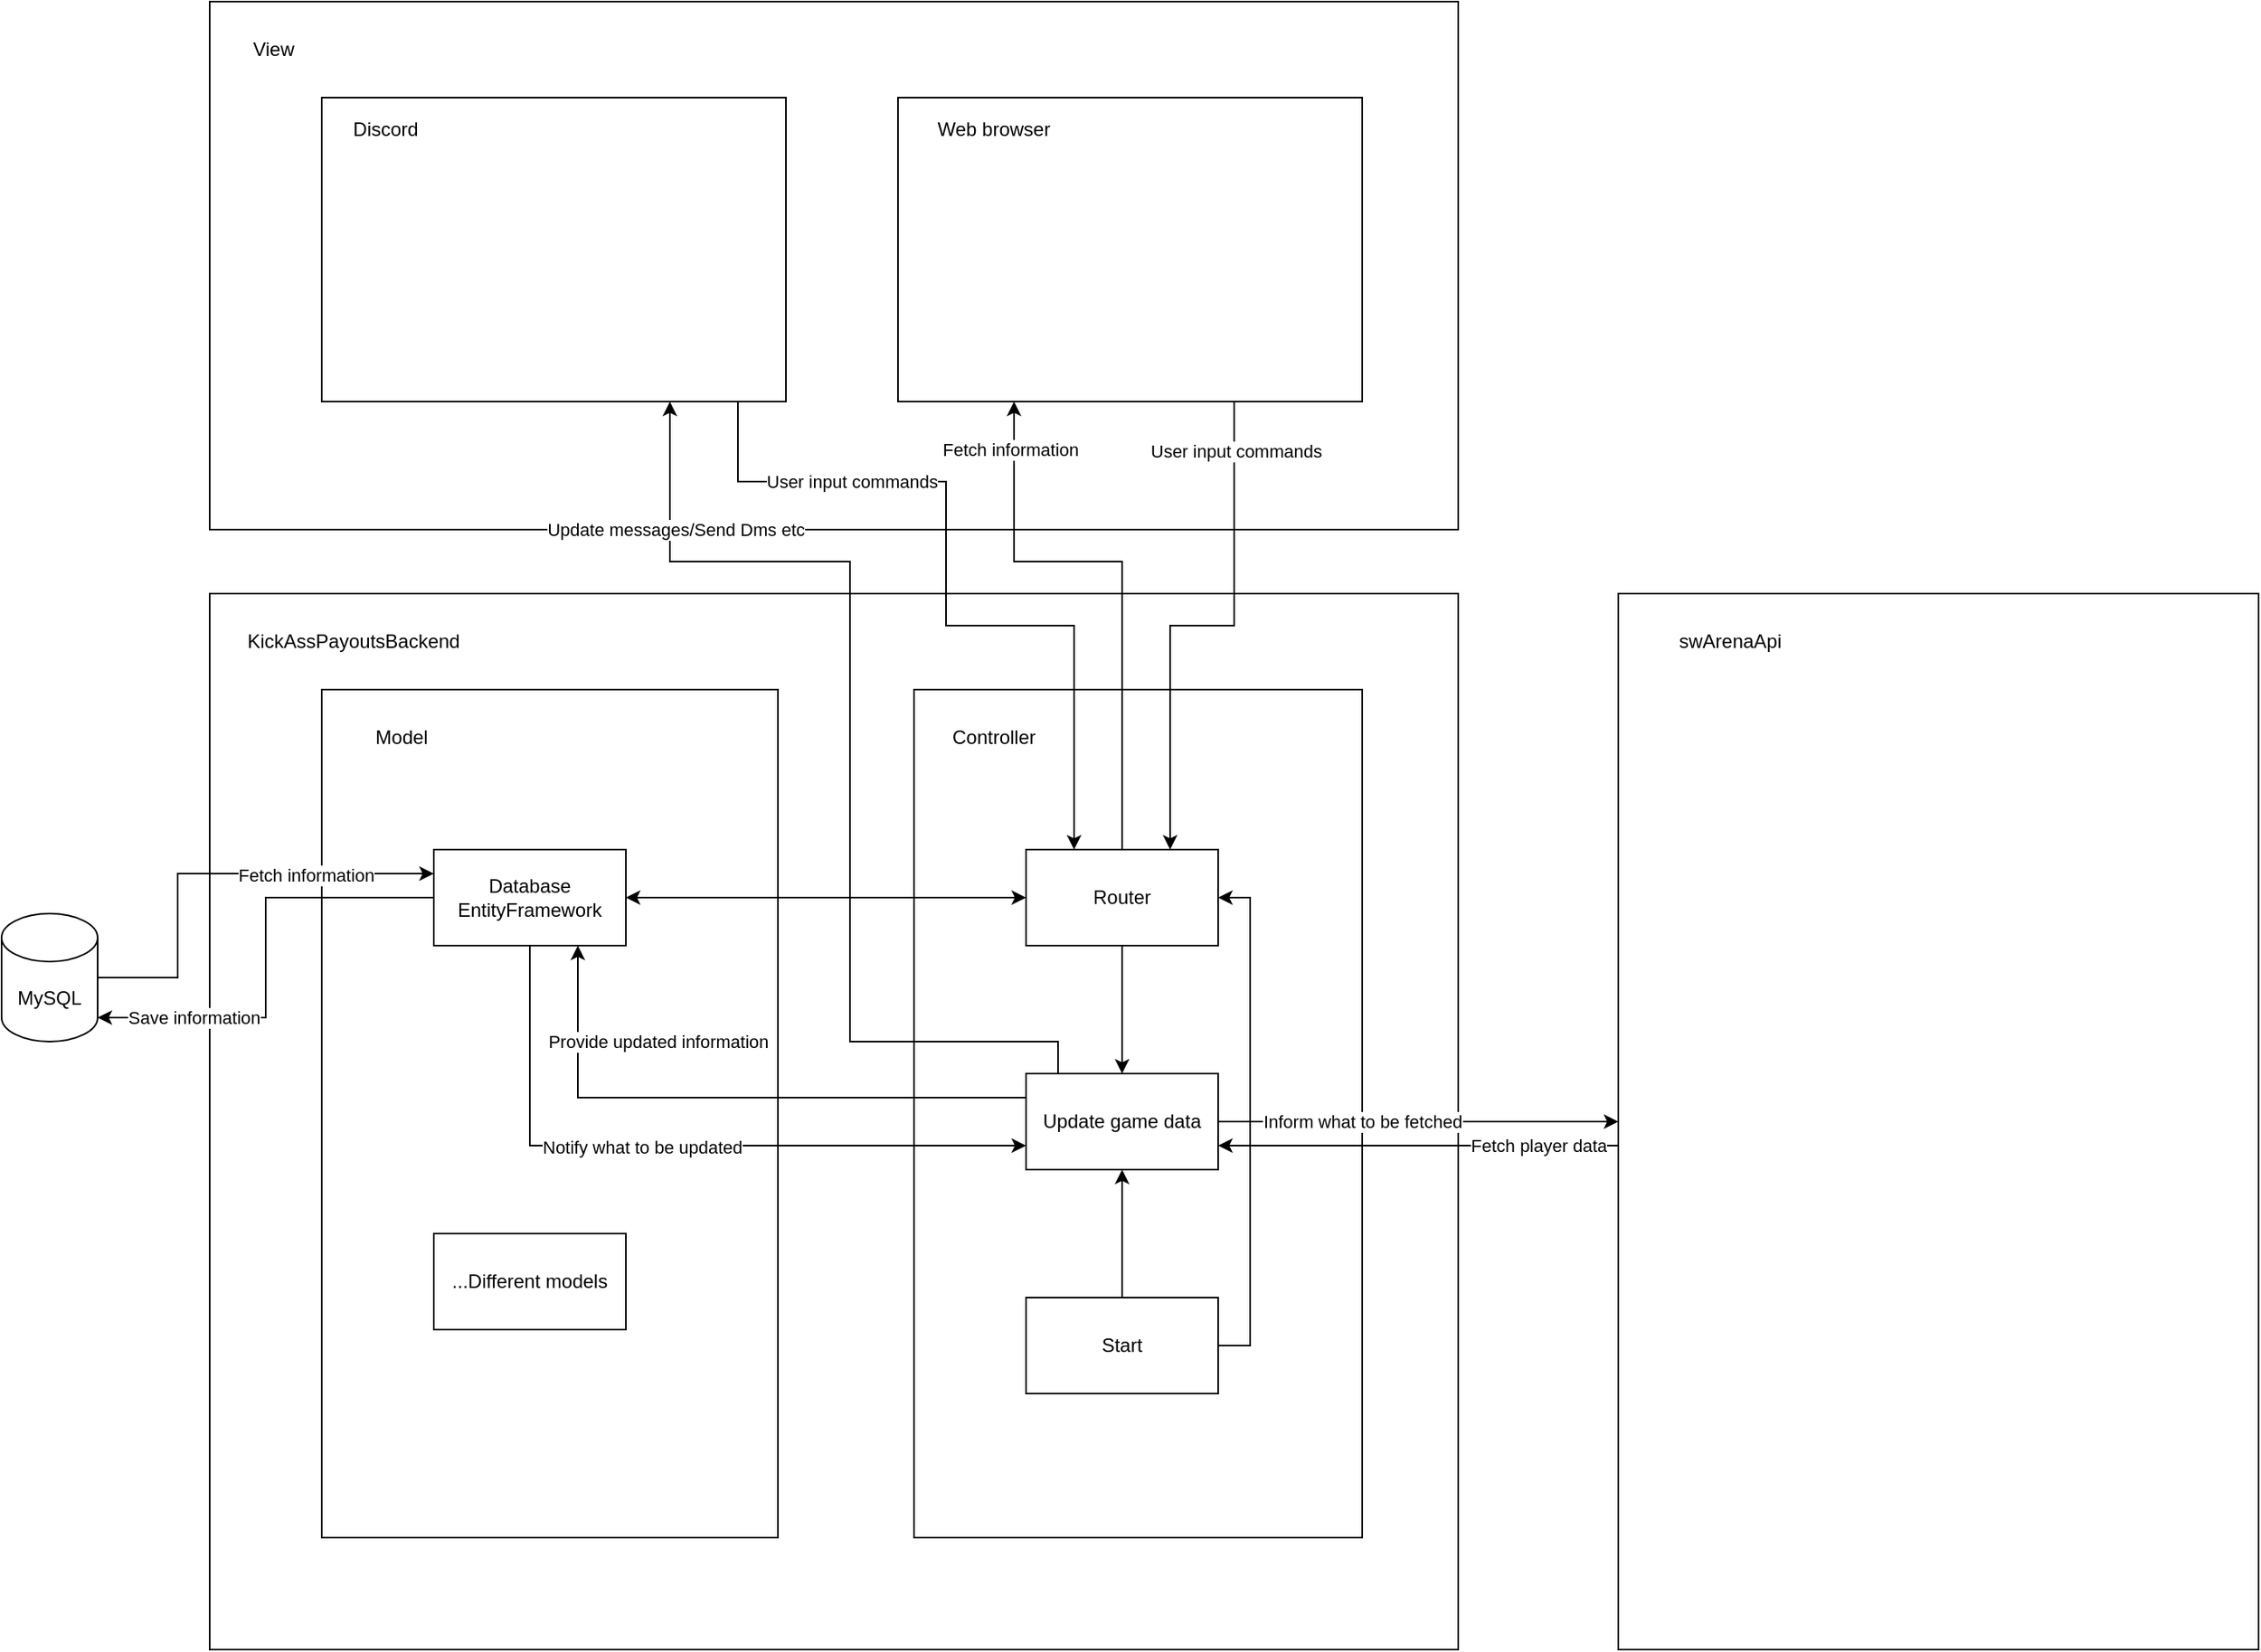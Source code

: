 <mxfile version="13.10.0" type="embed">
    <diagram id="10vba0ukYt84-Pt1_UeG" name="Page-1">
        <mxGraphModel dx="2145" dy="1184" grid="1" gridSize="10" guides="1" tooltips="1" connect="1" arrows="1" fold="1" page="1" pageScale="1" pageWidth="850" pageHeight="1100" math="0" shadow="0">
            <root>
                <mxCell id="0"/>
                <mxCell id="1" parent="0"/>
                <mxCell id="72" value="" style="whiteSpace=wrap;html=1;" vertex="1" parent="1">
                    <mxGeometry x="180" y="180" width="780" height="330" as="geometry"/>
                </mxCell>
                <mxCell id="26" value="" style="whiteSpace=wrap;html=1;" vertex="1" parent="1">
                    <mxGeometry x="180" y="550" width="780" height="660" as="geometry"/>
                </mxCell>
                <mxCell id="27" value="KickAssPayoutsBackend" style="text;html=1;strokeColor=none;fillColor=none;align=center;verticalAlign=middle;whiteSpace=wrap;rounded=0;" vertex="1" parent="1">
                    <mxGeometry x="200" y="570" width="140" height="20" as="geometry"/>
                </mxCell>
                <mxCell id="30" value="" style="whiteSpace=wrap;html=1;" vertex="1" parent="1">
                    <mxGeometry x="250" y="610" width="285" height="530" as="geometry"/>
                </mxCell>
                <mxCell id="32" value="" style="whiteSpace=wrap;html=1;" vertex="1" parent="1">
                    <mxGeometry x="620" y="610" width="280" height="530" as="geometry"/>
                </mxCell>
                <mxCell id="34" value="Model" style="text;html=1;strokeColor=none;fillColor=none;align=center;verticalAlign=middle;whiteSpace=wrap;rounded=0;" vertex="1" parent="1">
                    <mxGeometry x="280" y="630" width="40" height="20" as="geometry"/>
                </mxCell>
                <mxCell id="35" value="Controller" style="text;html=1;strokeColor=none;fillColor=none;align=center;verticalAlign=middle;whiteSpace=wrap;rounded=0;" vertex="1" parent="1">
                    <mxGeometry x="650" y="630" width="40" height="20" as="geometry"/>
                </mxCell>
                <mxCell id="74" style="edgeStyle=orthogonalEdgeStyle;rounded=0;orthogonalLoop=1;jettySize=auto;html=1;entryX=0.5;entryY=0;entryDx=0;entryDy=0;" edge="1" parent="1" source="42" target="51">
                    <mxGeometry relative="1" as="geometry"/>
                </mxCell>
                <mxCell id="81" style="edgeStyle=orthogonalEdgeStyle;rounded=0;orthogonalLoop=1;jettySize=auto;html=1;entryX=0.25;entryY=1;entryDx=0;entryDy=0;" edge="1" parent="1" target="76">
                    <mxGeometry relative="1" as="geometry">
                        <mxPoint x="750" y="710" as="sourcePoint"/>
                        <mxPoint x="748.62" y="434.18" as="targetPoint"/>
                        <Array as="points">
                            <mxPoint x="750" y="530"/>
                            <mxPoint x="683" y="530"/>
                        </Array>
                    </mxGeometry>
                </mxCell>
                <mxCell id="89" value="Fetch information" style="edgeLabel;html=1;align=center;verticalAlign=middle;resizable=0;points=[];" vertex="1" connectable="0" parent="81">
                    <mxGeometry x="0.807" y="-1" relative="1" as="geometry">
                        <mxPoint x="-3.5" y="-3.5" as="offset"/>
                    </mxGeometry>
                </mxCell>
                <mxCell id="42" value="Router" style="rounded=0;whiteSpace=wrap;html=1;" vertex="1" parent="1">
                    <mxGeometry x="690" y="710" width="120" height="60" as="geometry"/>
                </mxCell>
                <mxCell id="52" style="edgeStyle=orthogonalEdgeStyle;rounded=0;orthogonalLoop=1;jettySize=auto;html=1;entryX=0.5;entryY=1;entryDx=0;entryDy=0;" edge="1" parent="1" source="43" target="51">
                    <mxGeometry relative="1" as="geometry"/>
                </mxCell>
                <mxCell id="60" style="edgeStyle=orthogonalEdgeStyle;rounded=0;orthogonalLoop=1;jettySize=auto;html=1;entryX=1;entryY=0.5;entryDx=0;entryDy=0;" edge="1" parent="1" source="43" target="42">
                    <mxGeometry relative="1" as="geometry">
                        <Array as="points">
                            <mxPoint x="830" y="1020"/>
                            <mxPoint x="830" y="740"/>
                        </Array>
                    </mxGeometry>
                </mxCell>
                <mxCell id="43" value="Start" style="rounded=0;whiteSpace=wrap;html=1;" vertex="1" parent="1">
                    <mxGeometry x="690" y="990" width="120" height="60" as="geometry"/>
                </mxCell>
                <mxCell id="48" style="edgeStyle=orthogonalEdgeStyle;rounded=0;orthogonalLoop=1;jettySize=auto;html=1;entryX=1;entryY=1;entryDx=0;entryDy=-15;entryPerimeter=0;" edge="1" parent="1" source="44" target="45">
                    <mxGeometry relative="1" as="geometry"/>
                </mxCell>
                <mxCell id="49" value="Save information" style="edgeLabel;html=1;align=center;verticalAlign=middle;resizable=0;points=[];" vertex="1" connectable="0" parent="48">
                    <mxGeometry x="0.329" relative="1" as="geometry">
                        <mxPoint x="-36" as="offset"/>
                    </mxGeometry>
                </mxCell>
                <mxCell id="58" style="edgeStyle=orthogonalEdgeStyle;rounded=0;orthogonalLoop=1;jettySize=auto;html=1;entryX=0;entryY=0.5;entryDx=0;entryDy=0;startArrow=classic;startFill=1;" edge="1" parent="1" source="44" target="42">
                    <mxGeometry relative="1" as="geometry"/>
                </mxCell>
                <mxCell id="59" style="edgeStyle=orthogonalEdgeStyle;rounded=0;orthogonalLoop=1;jettySize=auto;html=1;entryX=0;entryY=0.75;entryDx=0;entryDy=0;exitX=0.5;exitY=1;exitDx=0;exitDy=0;" edge="1" parent="1" source="44" target="51">
                    <mxGeometry relative="1" as="geometry"/>
                </mxCell>
                <mxCell id="62" value="Notify what to be updated" style="edgeLabel;html=1;align=center;verticalAlign=middle;resizable=0;points=[];" vertex="1" connectable="0" parent="59">
                    <mxGeometry x="-0.027" y="-1" relative="1" as="geometry">
                        <mxPoint x="-17" as="offset"/>
                    </mxGeometry>
                </mxCell>
                <mxCell id="44" value="Database&lt;br&gt;EntityFramework" style="rounded=0;whiteSpace=wrap;html=1;" vertex="1" parent="1">
                    <mxGeometry x="320" y="710" width="120" height="60" as="geometry"/>
                </mxCell>
                <mxCell id="46" style="edgeStyle=orthogonalEdgeStyle;rounded=0;orthogonalLoop=1;jettySize=auto;html=1;entryX=0;entryY=0.25;entryDx=0;entryDy=0;" edge="1" parent="1" source="45" target="44">
                    <mxGeometry relative="1" as="geometry">
                        <Array as="points">
                            <mxPoint x="160" y="790"/>
                            <mxPoint x="160" y="725"/>
                        </Array>
                    </mxGeometry>
                </mxCell>
                <mxCell id="47" value="Fetch information" style="edgeLabel;html=1;align=center;verticalAlign=middle;resizable=0;points=[];" vertex="1" connectable="0" parent="46">
                    <mxGeometry x="0.132" y="-1" relative="1" as="geometry">
                        <mxPoint x="39" as="offset"/>
                    </mxGeometry>
                </mxCell>
                <mxCell id="45" value="MySQL" style="shape=cylinder3;whiteSpace=wrap;html=1;boundedLbl=1;backgroundOutline=1;size=15;" vertex="1" parent="1">
                    <mxGeometry x="50" y="750" width="60" height="80" as="geometry"/>
                </mxCell>
                <mxCell id="61" style="edgeStyle=orthogonalEdgeStyle;rounded=0;orthogonalLoop=1;jettySize=auto;html=1;exitX=0;exitY=0.25;exitDx=0;exitDy=0;entryX=0.75;entryY=1;entryDx=0;entryDy=0;" edge="1" parent="1" source="51" target="44">
                    <mxGeometry relative="1" as="geometry"/>
                </mxCell>
                <mxCell id="63" value="Provide updated information" style="edgeLabel;html=1;align=center;verticalAlign=middle;resizable=0;points=[];" vertex="1" connectable="0" parent="61">
                    <mxGeometry x="0.026" y="-2" relative="1" as="geometry">
                        <mxPoint x="-38" y="-33" as="offset"/>
                    </mxGeometry>
                </mxCell>
                <mxCell id="64" style="edgeStyle=orthogonalEdgeStyle;rounded=0;orthogonalLoop=1;jettySize=auto;html=1;entryX=0;entryY=0.5;entryDx=0;entryDy=0;" edge="1" parent="1" source="51" target="56">
                    <mxGeometry relative="1" as="geometry"/>
                </mxCell>
                <mxCell id="69" value="Inform what to be fetched" style="edgeLabel;html=1;align=center;verticalAlign=middle;resizable=0;points=[];" vertex="1" connectable="0" parent="64">
                    <mxGeometry x="0.197" y="3" relative="1" as="geometry">
                        <mxPoint x="-60" y="3" as="offset"/>
                    </mxGeometry>
                </mxCell>
                <mxCell id="84" style="edgeStyle=orthogonalEdgeStyle;rounded=0;orthogonalLoop=1;jettySize=auto;html=1;entryX=0.75;entryY=1;entryDx=0;entryDy=0;" edge="1" parent="1" source="51" target="75">
                    <mxGeometry relative="1" as="geometry">
                        <Array as="points">
                            <mxPoint x="710" y="830"/>
                            <mxPoint x="580" y="830"/>
                            <mxPoint x="580" y="530"/>
                            <mxPoint x="468" y="530"/>
                        </Array>
                    </mxGeometry>
                </mxCell>
                <mxCell id="88" value="Update messages/Send Dms etc" style="edgeLabel;html=1;align=center;verticalAlign=middle;resizable=0;points=[];" vertex="1" connectable="0" parent="84">
                    <mxGeometry x="0.59" y="-1" relative="1" as="geometry">
                        <mxPoint x="-33" y="-19" as="offset"/>
                    </mxGeometry>
                </mxCell>
                <mxCell id="51" value="Update game data" style="rounded=0;whiteSpace=wrap;html=1;" vertex="1" parent="1">
                    <mxGeometry x="690" y="850" width="120" height="60" as="geometry"/>
                </mxCell>
                <mxCell id="66" style="edgeStyle=orthogonalEdgeStyle;rounded=0;orthogonalLoop=1;jettySize=auto;html=1;entryX=1;entryY=0.75;entryDx=0;entryDy=0;" edge="1" parent="1" source="56" target="51">
                    <mxGeometry relative="1" as="geometry">
                        <Array as="points">
                            <mxPoint x="1000" y="895"/>
                            <mxPoint x="1000" y="895"/>
                        </Array>
                    </mxGeometry>
                </mxCell>
                <mxCell id="68" value="Fetch player data" style="edgeLabel;html=1;align=center;verticalAlign=middle;resizable=0;points=[];" vertex="1" connectable="0" parent="66">
                    <mxGeometry x="-0.309" relative="1" as="geometry">
                        <mxPoint x="36" as="offset"/>
                    </mxGeometry>
                </mxCell>
                <mxCell id="56" value="" style="whiteSpace=wrap;html=1;" vertex="1" parent="1">
                    <mxGeometry x="1060" y="550" width="400" height="660" as="geometry"/>
                </mxCell>
                <mxCell id="57" value="swArenaApi" style="text;html=1;strokeColor=none;fillColor=none;align=center;verticalAlign=middle;whiteSpace=wrap;rounded=0;" vertex="1" parent="1">
                    <mxGeometry x="1060" y="570" width="140" height="20" as="geometry"/>
                </mxCell>
                <mxCell id="71" value="...Different models" style="rounded=0;whiteSpace=wrap;html=1;" vertex="1" parent="1">
                    <mxGeometry x="320" y="950" width="120" height="60" as="geometry"/>
                </mxCell>
                <mxCell id="85" style="edgeStyle=orthogonalEdgeStyle;rounded=0;orthogonalLoop=1;jettySize=auto;html=1;entryX=0.25;entryY=0;entryDx=0;entryDy=0;" edge="1" parent="1" source="75" target="42">
                    <mxGeometry relative="1" as="geometry">
                        <Array as="points">
                            <mxPoint x="510" y="480"/>
                            <mxPoint x="640" y="480"/>
                            <mxPoint x="640" y="570"/>
                            <mxPoint x="720" y="570"/>
                        </Array>
                    </mxGeometry>
                </mxCell>
                <mxCell id="87" value="User input commands" style="edgeLabel;html=1;align=center;verticalAlign=middle;resizable=0;points=[];" vertex="1" connectable="0" parent="85">
                    <mxGeometry x="-0.586" relative="1" as="geometry">
                        <mxPoint x="19" as="offset"/>
                    </mxGeometry>
                </mxCell>
                <mxCell id="75" value="" style="rounded=0;whiteSpace=wrap;html=1;" vertex="1" parent="1">
                    <mxGeometry x="250" y="240" width="290" height="190" as="geometry"/>
                </mxCell>
                <mxCell id="86" style="edgeStyle=orthogonalEdgeStyle;rounded=0;orthogonalLoop=1;jettySize=auto;html=1;entryX=0.75;entryY=0;entryDx=0;entryDy=0;" edge="1" parent="1" source="76" target="42">
                    <mxGeometry relative="1" as="geometry">
                        <Array as="points">
                            <mxPoint x="820" y="570"/>
                            <mxPoint x="780" y="570"/>
                        </Array>
                    </mxGeometry>
                </mxCell>
                <mxCell id="90" value="User input commands" style="edgeLabel;html=1;align=center;verticalAlign=middle;resizable=0;points=[];" vertex="1" connectable="0" parent="86">
                    <mxGeometry x="-0.809" y="1" relative="1" as="geometry">
                        <mxPoint as="offset"/>
                    </mxGeometry>
                </mxCell>
                <mxCell id="76" value="" style="rounded=0;whiteSpace=wrap;html=1;" vertex="1" parent="1">
                    <mxGeometry x="610" y="240" width="290" height="190" as="geometry"/>
                </mxCell>
                <mxCell id="77" value="View" style="text;html=1;strokeColor=none;fillColor=none;align=center;verticalAlign=middle;whiteSpace=wrap;rounded=0;" vertex="1" parent="1">
                    <mxGeometry x="200" y="200" width="40" height="20" as="geometry"/>
                </mxCell>
                <mxCell id="78" value="Discord" style="text;html=1;strokeColor=none;fillColor=none;align=center;verticalAlign=middle;whiteSpace=wrap;rounded=0;" vertex="1" parent="1">
                    <mxGeometry x="270" y="250" width="40" height="20" as="geometry"/>
                </mxCell>
                <mxCell id="79" value="Web browser" style="text;html=1;strokeColor=none;fillColor=none;align=center;verticalAlign=middle;whiteSpace=wrap;rounded=0;" vertex="1" parent="1">
                    <mxGeometry x="630" y="250" width="80" height="20" as="geometry"/>
                </mxCell>
            </root>
        </mxGraphModel>
    </diagram>
</mxfile>